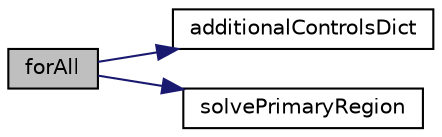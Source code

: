 digraph "forAll"
{
  bgcolor="transparent";
  edge [fontname="Helvetica",fontsize="10",labelfontname="Helvetica",labelfontsize="10"];
  node [fontname="Helvetica",fontsize="10",shape=record];
  rankdir="LR";
  Node1 [label="forAll",height=0.2,width=0.4,color="black", fillcolor="grey75", style="filled", fontcolor="black"];
  Node1 -> Node2 [color="midnightblue",fontsize="10",style="solid",fontname="Helvetica"];
  Node2 [label="additionalControlsDict",height=0.2,width=0.4,color="black",URL="$a04440.html#aa471cee23076d478196fad9197bc3097"];
  Node1 -> Node3 [color="midnightblue",fontsize="10",style="solid",fontname="Helvetica"];
  Node3 [label="solvePrimaryRegion",height=0.2,width=0.4,color="black",URL="$a04440.html#a15832aa46f33a74487edf7a7c5c2935a"];
}
